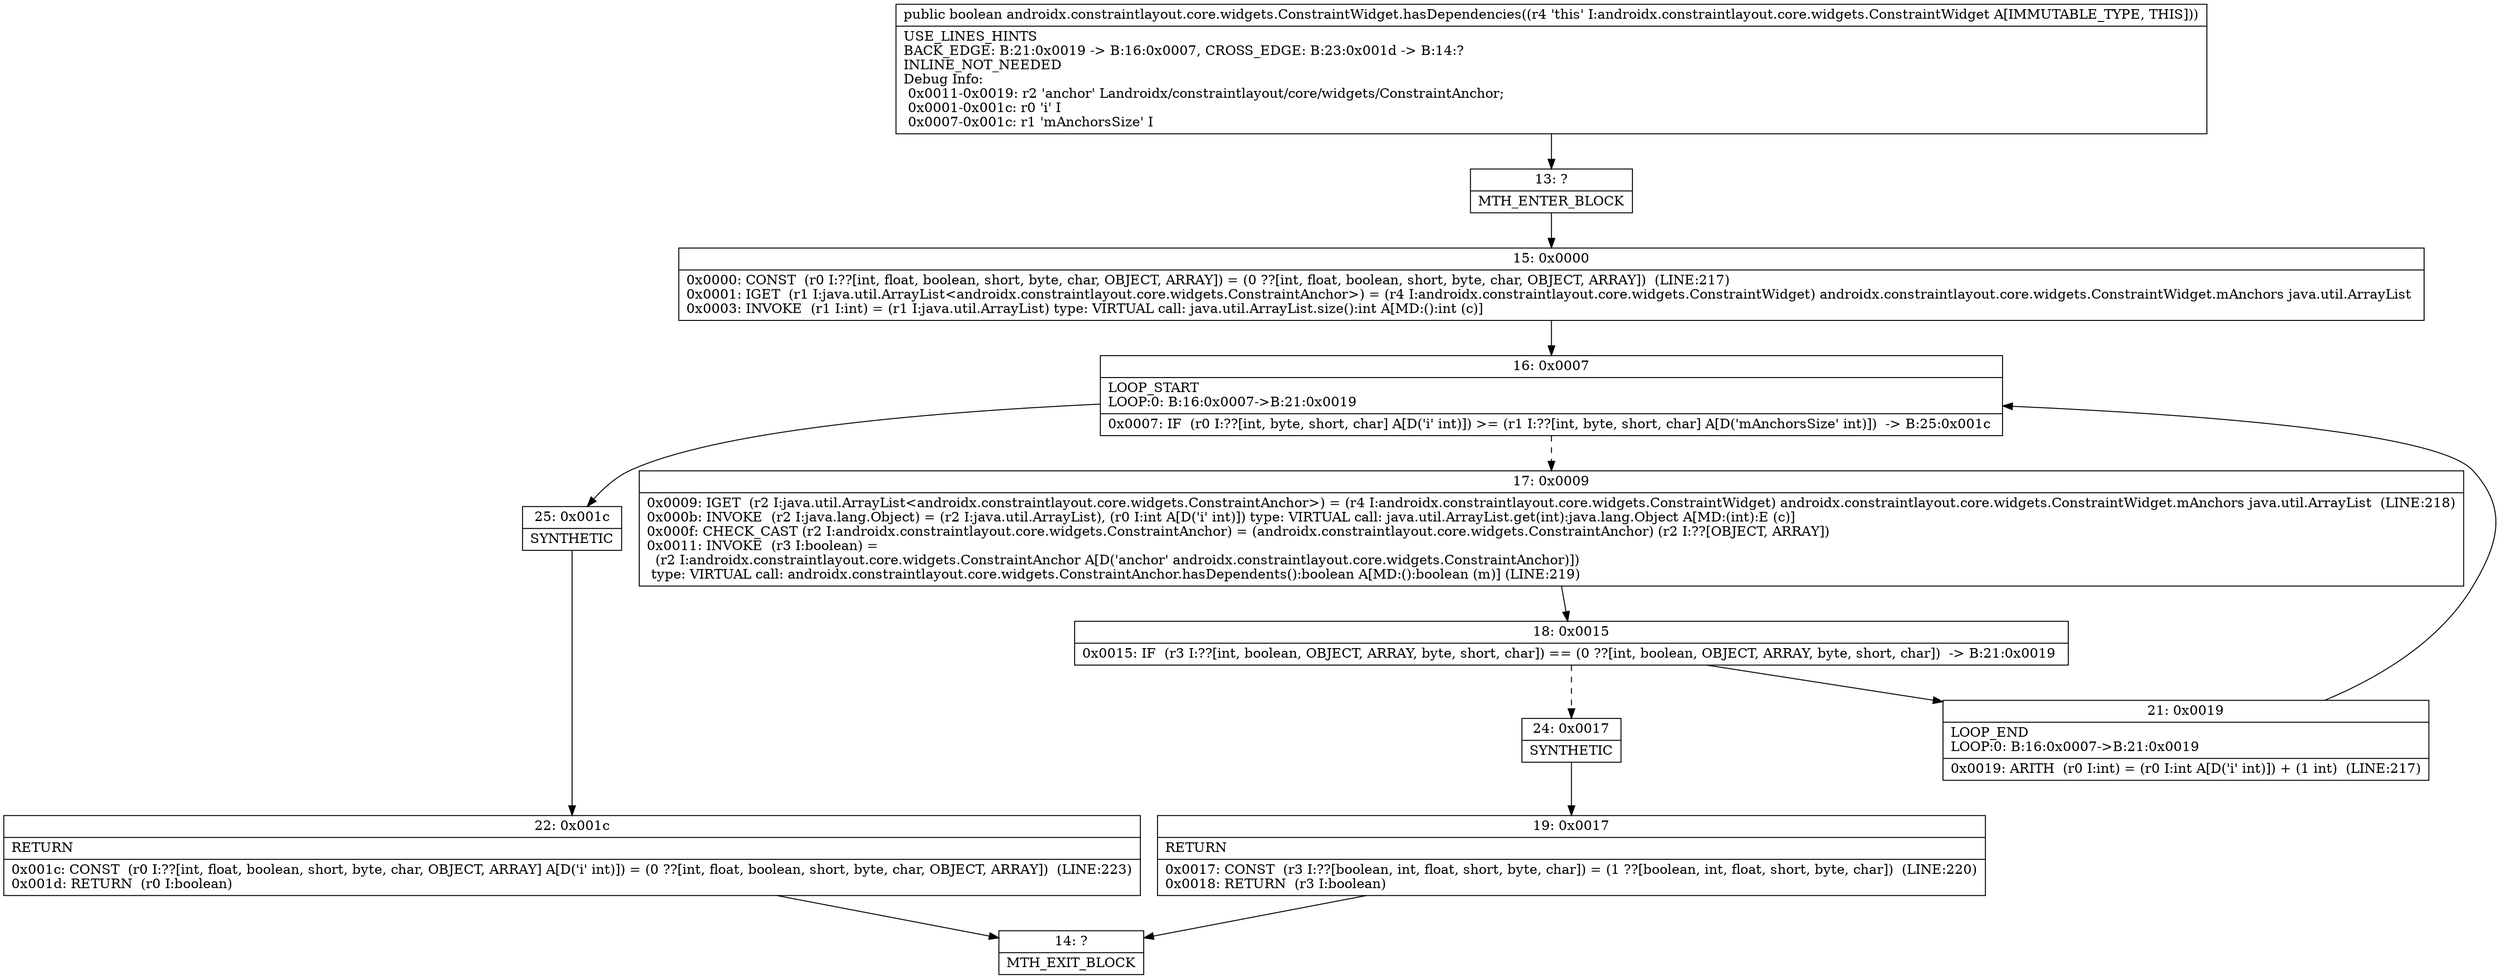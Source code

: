 digraph "CFG forandroidx.constraintlayout.core.widgets.ConstraintWidget.hasDependencies()Z" {
Node_13 [shape=record,label="{13\:\ ?|MTH_ENTER_BLOCK\l}"];
Node_15 [shape=record,label="{15\:\ 0x0000|0x0000: CONST  (r0 I:??[int, float, boolean, short, byte, char, OBJECT, ARRAY]) = (0 ??[int, float, boolean, short, byte, char, OBJECT, ARRAY])  (LINE:217)\l0x0001: IGET  (r1 I:java.util.ArrayList\<androidx.constraintlayout.core.widgets.ConstraintAnchor\>) = (r4 I:androidx.constraintlayout.core.widgets.ConstraintWidget) androidx.constraintlayout.core.widgets.ConstraintWidget.mAnchors java.util.ArrayList \l0x0003: INVOKE  (r1 I:int) = (r1 I:java.util.ArrayList) type: VIRTUAL call: java.util.ArrayList.size():int A[MD:():int (c)]\l}"];
Node_16 [shape=record,label="{16\:\ 0x0007|LOOP_START\lLOOP:0: B:16:0x0007\-\>B:21:0x0019\l|0x0007: IF  (r0 I:??[int, byte, short, char] A[D('i' int)]) \>= (r1 I:??[int, byte, short, char] A[D('mAnchorsSize' int)])  \-\> B:25:0x001c \l}"];
Node_17 [shape=record,label="{17\:\ 0x0009|0x0009: IGET  (r2 I:java.util.ArrayList\<androidx.constraintlayout.core.widgets.ConstraintAnchor\>) = (r4 I:androidx.constraintlayout.core.widgets.ConstraintWidget) androidx.constraintlayout.core.widgets.ConstraintWidget.mAnchors java.util.ArrayList  (LINE:218)\l0x000b: INVOKE  (r2 I:java.lang.Object) = (r2 I:java.util.ArrayList), (r0 I:int A[D('i' int)]) type: VIRTUAL call: java.util.ArrayList.get(int):java.lang.Object A[MD:(int):E (c)]\l0x000f: CHECK_CAST (r2 I:androidx.constraintlayout.core.widgets.ConstraintAnchor) = (androidx.constraintlayout.core.widgets.ConstraintAnchor) (r2 I:??[OBJECT, ARRAY]) \l0x0011: INVOKE  (r3 I:boolean) = \l  (r2 I:androidx.constraintlayout.core.widgets.ConstraintAnchor A[D('anchor' androidx.constraintlayout.core.widgets.ConstraintAnchor)])\l type: VIRTUAL call: androidx.constraintlayout.core.widgets.ConstraintAnchor.hasDependents():boolean A[MD:():boolean (m)] (LINE:219)\l}"];
Node_18 [shape=record,label="{18\:\ 0x0015|0x0015: IF  (r3 I:??[int, boolean, OBJECT, ARRAY, byte, short, char]) == (0 ??[int, boolean, OBJECT, ARRAY, byte, short, char])  \-\> B:21:0x0019 \l}"];
Node_21 [shape=record,label="{21\:\ 0x0019|LOOP_END\lLOOP:0: B:16:0x0007\-\>B:21:0x0019\l|0x0019: ARITH  (r0 I:int) = (r0 I:int A[D('i' int)]) + (1 int)  (LINE:217)\l}"];
Node_24 [shape=record,label="{24\:\ 0x0017|SYNTHETIC\l}"];
Node_19 [shape=record,label="{19\:\ 0x0017|RETURN\l|0x0017: CONST  (r3 I:??[boolean, int, float, short, byte, char]) = (1 ??[boolean, int, float, short, byte, char])  (LINE:220)\l0x0018: RETURN  (r3 I:boolean) \l}"];
Node_14 [shape=record,label="{14\:\ ?|MTH_EXIT_BLOCK\l}"];
Node_25 [shape=record,label="{25\:\ 0x001c|SYNTHETIC\l}"];
Node_22 [shape=record,label="{22\:\ 0x001c|RETURN\l|0x001c: CONST  (r0 I:??[int, float, boolean, short, byte, char, OBJECT, ARRAY] A[D('i' int)]) = (0 ??[int, float, boolean, short, byte, char, OBJECT, ARRAY])  (LINE:223)\l0x001d: RETURN  (r0 I:boolean) \l}"];
MethodNode[shape=record,label="{public boolean androidx.constraintlayout.core.widgets.ConstraintWidget.hasDependencies((r4 'this' I:androidx.constraintlayout.core.widgets.ConstraintWidget A[IMMUTABLE_TYPE, THIS]))  | USE_LINES_HINTS\lBACK_EDGE: B:21:0x0019 \-\> B:16:0x0007, CROSS_EDGE: B:23:0x001d \-\> B:14:?\lINLINE_NOT_NEEDED\lDebug Info:\l  0x0011\-0x0019: r2 'anchor' Landroidx\/constraintlayout\/core\/widgets\/ConstraintAnchor;\l  0x0001\-0x001c: r0 'i' I\l  0x0007\-0x001c: r1 'mAnchorsSize' I\l}"];
MethodNode -> Node_13;Node_13 -> Node_15;
Node_15 -> Node_16;
Node_16 -> Node_17[style=dashed];
Node_16 -> Node_25;
Node_17 -> Node_18;
Node_18 -> Node_21;
Node_18 -> Node_24[style=dashed];
Node_21 -> Node_16;
Node_24 -> Node_19;
Node_19 -> Node_14;
Node_25 -> Node_22;
Node_22 -> Node_14;
}


